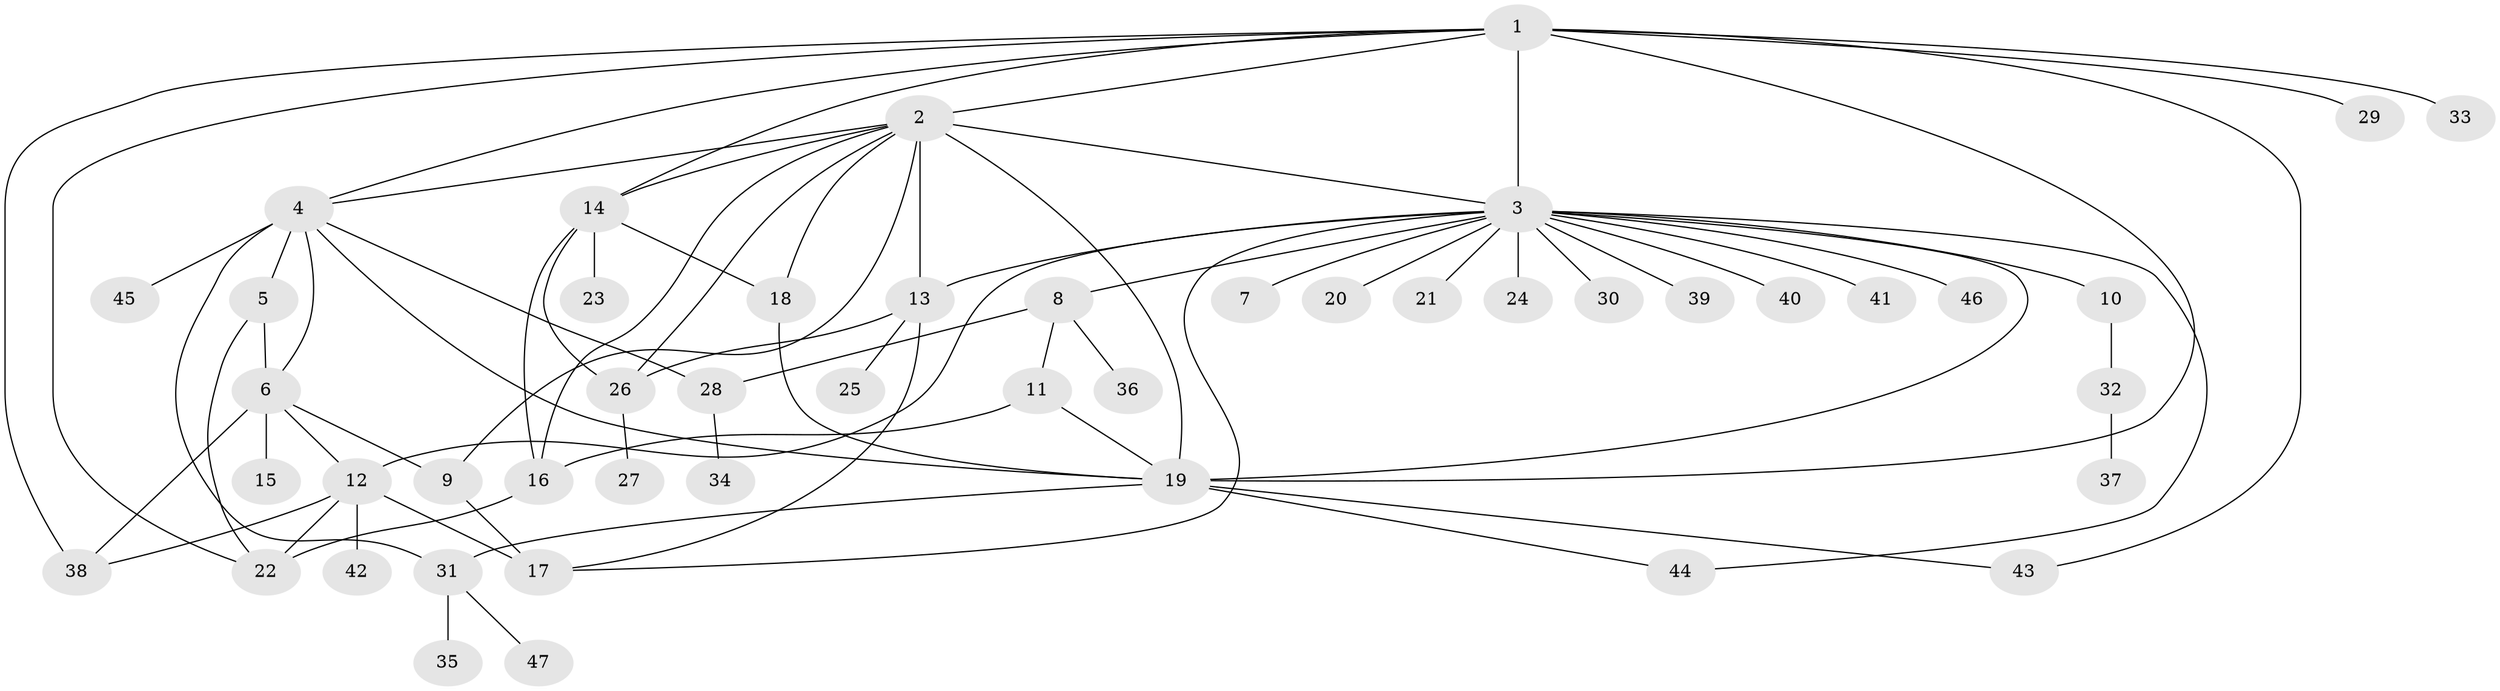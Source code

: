 // original degree distribution, {15: 0.010869565217391304, 20: 0.021739130434782608, 12: 0.010869565217391304, 4: 0.043478260869565216, 6: 0.010869565217391304, 1: 0.5434782608695652, 5: 0.06521739130434782, 3: 0.07608695652173914, 2: 0.17391304347826086, 7: 0.021739130434782608, 9: 0.010869565217391304, 11: 0.010869565217391304}
// Generated by graph-tools (version 1.1) at 2025/35/03/09/25 02:35:51]
// undirected, 47 vertices, 75 edges
graph export_dot {
graph [start="1"]
  node [color=gray90,style=filled];
  1;
  2;
  3;
  4;
  5;
  6;
  7;
  8;
  9;
  10;
  11;
  12;
  13;
  14;
  15;
  16;
  17;
  18;
  19;
  20;
  21;
  22;
  23;
  24;
  25;
  26;
  27;
  28;
  29;
  30;
  31;
  32;
  33;
  34;
  35;
  36;
  37;
  38;
  39;
  40;
  41;
  42;
  43;
  44;
  45;
  46;
  47;
  1 -- 2 [weight=1.0];
  1 -- 3 [weight=1.0];
  1 -- 4 [weight=1.0];
  1 -- 14 [weight=1.0];
  1 -- 19 [weight=3.0];
  1 -- 22 [weight=1.0];
  1 -- 29 [weight=1.0];
  1 -- 33 [weight=1.0];
  1 -- 38 [weight=2.0];
  1 -- 43 [weight=1.0];
  2 -- 3 [weight=1.0];
  2 -- 4 [weight=1.0];
  2 -- 9 [weight=1.0];
  2 -- 13 [weight=9.0];
  2 -- 14 [weight=1.0];
  2 -- 16 [weight=1.0];
  2 -- 18 [weight=1.0];
  2 -- 19 [weight=2.0];
  2 -- 26 [weight=1.0];
  3 -- 7 [weight=1.0];
  3 -- 8 [weight=1.0];
  3 -- 10 [weight=1.0];
  3 -- 12 [weight=1.0];
  3 -- 13 [weight=1.0];
  3 -- 17 [weight=1.0];
  3 -- 19 [weight=1.0];
  3 -- 20 [weight=1.0];
  3 -- 21 [weight=1.0];
  3 -- 24 [weight=1.0];
  3 -- 30 [weight=1.0];
  3 -- 39 [weight=1.0];
  3 -- 40 [weight=1.0];
  3 -- 41 [weight=1.0];
  3 -- 44 [weight=1.0];
  3 -- 46 [weight=1.0];
  4 -- 5 [weight=1.0];
  4 -- 6 [weight=1.0];
  4 -- 19 [weight=1.0];
  4 -- 28 [weight=1.0];
  4 -- 31 [weight=2.0];
  4 -- 45 [weight=2.0];
  5 -- 6 [weight=1.0];
  5 -- 22 [weight=1.0];
  6 -- 9 [weight=1.0];
  6 -- 12 [weight=1.0];
  6 -- 15 [weight=2.0];
  6 -- 38 [weight=1.0];
  8 -- 11 [weight=1.0];
  8 -- 28 [weight=1.0];
  8 -- 36 [weight=1.0];
  9 -- 17 [weight=2.0];
  10 -- 32 [weight=1.0];
  11 -- 16 [weight=1.0];
  11 -- 19 [weight=2.0];
  12 -- 17 [weight=1.0];
  12 -- 22 [weight=1.0];
  12 -- 38 [weight=1.0];
  12 -- 42 [weight=1.0];
  13 -- 17 [weight=1.0];
  13 -- 25 [weight=2.0];
  13 -- 26 [weight=1.0];
  14 -- 16 [weight=1.0];
  14 -- 18 [weight=1.0];
  14 -- 23 [weight=3.0];
  14 -- 26 [weight=1.0];
  16 -- 22 [weight=3.0];
  18 -- 19 [weight=1.0];
  19 -- 31 [weight=1.0];
  19 -- 43 [weight=1.0];
  19 -- 44 [weight=1.0];
  26 -- 27 [weight=1.0];
  28 -- 34 [weight=1.0];
  31 -- 35 [weight=2.0];
  31 -- 47 [weight=1.0];
  32 -- 37 [weight=1.0];
}

